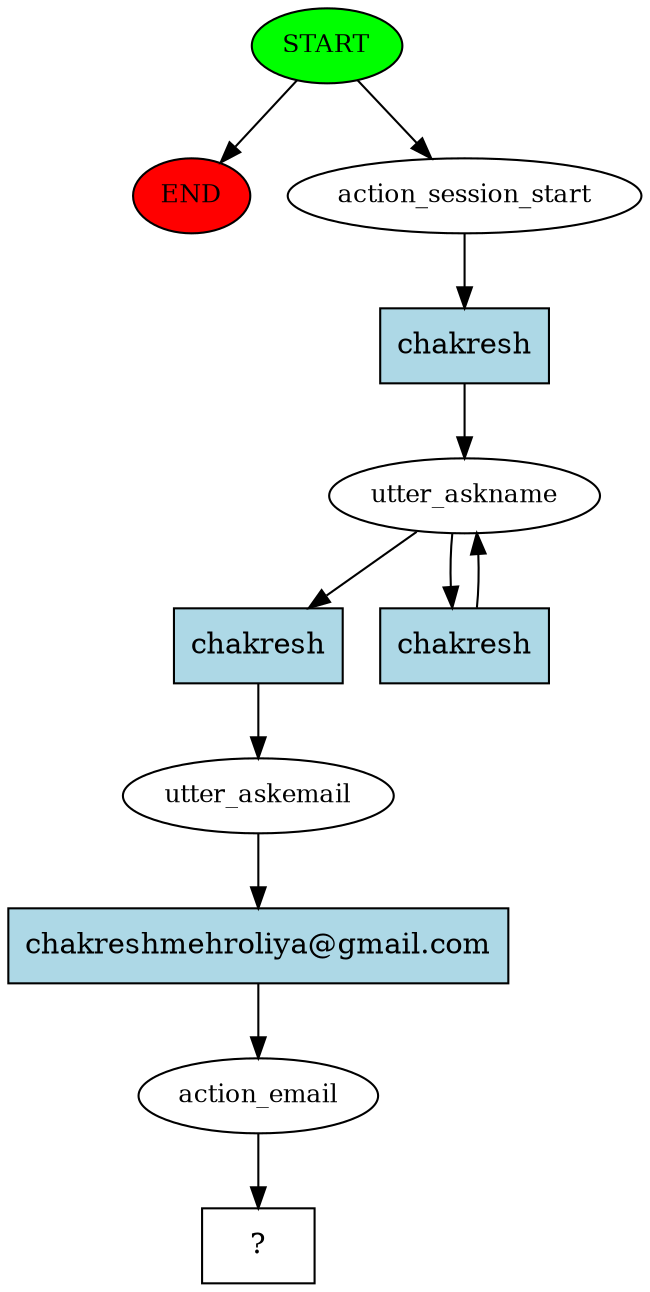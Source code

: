 digraph  {
0 [class="start active", fillcolor=green, fontsize=12, label=START, style=filled];
"-1" [class=end, fillcolor=red, fontsize=12, label=END, style=filled];
1 [class=active, fontsize=12, label=action_session_start];
2 [class=active, fontsize=12, label=utter_askname];
4 [class=active, fontsize=12, label=utter_askemail];
5 [class=active, fontsize=12, label=action_email];
6 [class="intent dashed active", label="  ?  ", shape=rect];
7 [class="intent active", fillcolor=lightblue, label=chakresh, shape=rect, style=filled];
8 [class="intent active", fillcolor=lightblue, label=chakresh, shape=rect, style=filled];
9 [class="intent active", fillcolor=lightblue, label=chakresh, shape=rect, style=filled];
10 [class="intent active", fillcolor=lightblue, label="chakreshmehroliya@gmail.com", shape=rect, style=filled];
0 -> "-1"  [class="", key=NONE, label=""];
0 -> 1  [class=active, key=NONE, label=""];
1 -> 7  [class=active, key=0];
2 -> 8  [class=active, key=0];
2 -> 9  [class=active, key=0];
4 -> 10  [class=active, key=0];
5 -> 6  [class=active, key=NONE, label=""];
7 -> 2  [class=active, key=0];
8 -> 4  [class=active, key=0];
9 -> 2  [class=active, key=0];
10 -> 5  [class=active, key=0];
}
